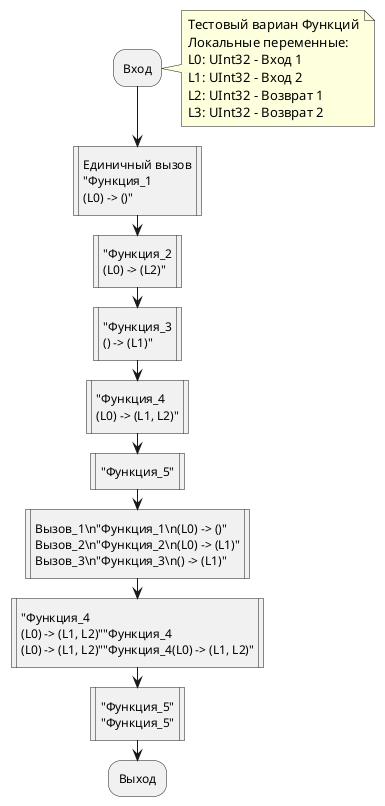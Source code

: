 @startuml

!function $comment()
!return ""
!endfunction
:Вход;
note right
Тестовый вариан Функций
Локальные переменные:
L0: UInt32 - Вход 1
L1: UInt32 - Вход 2
L2: UInt32 - Возврат 1
L3: UInt32 - Возврат 2
end note

:Единичный вызов\n"Функция_1\n(L0) -> ()"|
:"Функция_2\n(L0) -> (L2)"|
:"Функция_3\n() -> (L1)"|
:"Функция_4\n(L0) -> (L1, L2)"|
:"Функция_5"|

:Вызов_1\n"Функция_1\n(L0) -> ()"
Вызов_2\n"Функция_2\n(L0) -> (L1)"
$comment()Вызов_3\n"Функция_3\n() -> (L1)"|

:"Функция_4\n(L0) -> (L1, L2)""Функция_4\n(L0) -> (L1, L2)""Функция_4(L0) -> (L1, L2)"|
:"Функция_5"\n"Функция_5"|


:Выход;
@enduml